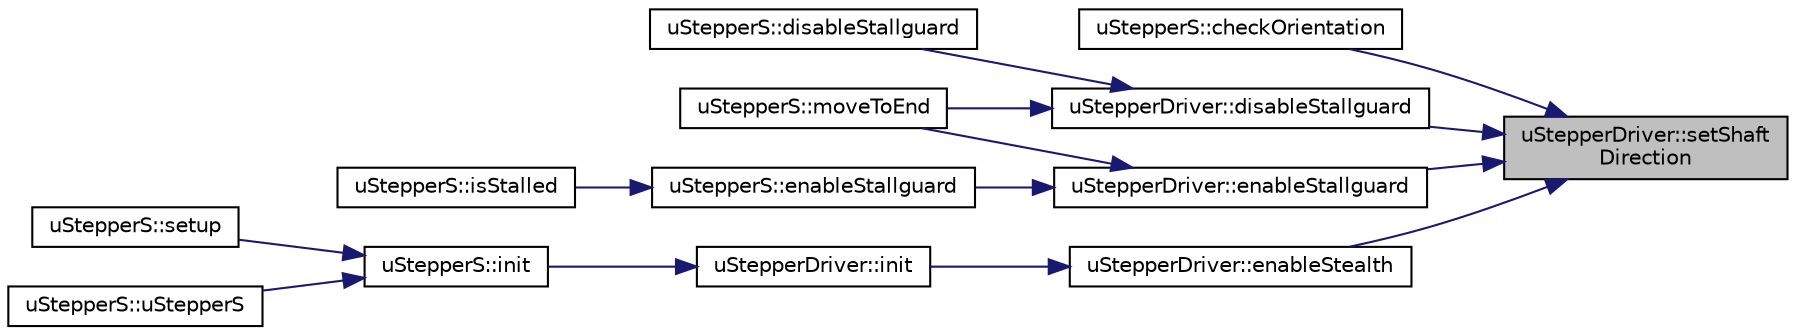 digraph "uStepperDriver::setShaftDirection"
{
 // LATEX_PDF_SIZE
  edge [fontname="Helvetica",fontsize="10",labelfontname="Helvetica",labelfontsize="10"];
  node [fontname="Helvetica",fontsize="10",shape=record];
  rankdir="RL";
  Node1 [label="uStepperDriver::setShaft\lDirection",height=0.2,width=0.4,color="black", fillcolor="grey75", style="filled", fontcolor="black",tooltip="Set motor driver direction."];
  Node1 -> Node2 [dir="back",color="midnightblue",fontsize="10",style="solid",fontname="Helvetica"];
  Node2 [label="uStepperS::checkOrientation",height=0.2,width=0.4,color="black", fillcolor="white", style="filled",URL="$classuStepperS.html#a931f28e0dd5ecba1f1a875ee321f0f5f",tooltip="This method is used to check the orientation of the motor connector."];
  Node1 -> Node3 [dir="back",color="midnightblue",fontsize="10",style="solid",fontname="Helvetica"];
  Node3 [label="uStepperDriver::disableStallguard",height=0.2,width=0.4,color="black", fillcolor="white", style="filled",URL="$classuStepperDriver.html#a5ae3986e69fcd2488d9649bf2ae16e69",tooltip=" "];
  Node3 -> Node4 [dir="back",color="midnightblue",fontsize="10",style="solid",fontname="Helvetica"];
  Node4 [label="uStepperS::disableStallguard",height=0.2,width=0.4,color="black", fillcolor="white", style="filled",URL="$classuStepperS.html#a4d8842264775a82e016b88c3ca719ddb",tooltip="Disables the builtin stallguard offered from TMC5130, and reenables StealthChop."];
  Node3 -> Node5 [dir="back",color="midnightblue",fontsize="10",style="solid",fontname="Helvetica"];
  Node5 [label="uStepperS::moveToEnd",height=0.2,width=0.4,color="black", fillcolor="white", style="filled",URL="$classuStepperS.html#a197ed9163e649bf5119d6c5670cd6aa4",tooltip="Moves the motor to its physical limit, without limit switch."];
  Node1 -> Node6 [dir="back",color="midnightblue",fontsize="10",style="solid",fontname="Helvetica"];
  Node6 [label="uStepperDriver::enableStallguard",height=0.2,width=0.4,color="black", fillcolor="white", style="filled",URL="$classuStepperDriver.html#ac606ead1b8240894e570561f8872f75a",tooltip=" "];
  Node6 -> Node7 [dir="back",color="midnightblue",fontsize="10",style="solid",fontname="Helvetica"];
  Node7 [label="uStepperS::enableStallguard",height=0.2,width=0.4,color="black", fillcolor="white", style="filled",URL="$classuStepperS.html#a8dbe051a358d1754f579476e00cb9985",tooltip="Enable TMC5130 StallGuard."];
  Node7 -> Node8 [dir="back",color="midnightblue",fontsize="10",style="solid",fontname="Helvetica"];
  Node8 [label="uStepperS::isStalled",height=0.2,width=0.4,color="black", fillcolor="white", style="filled",URL="$classuStepperS.html#a9d494350df8d401b1bfcd82eca5481a5",tooltip="This method returns a bool variable indicating wether the motor is stalled or not...."];
  Node6 -> Node5 [dir="back",color="midnightblue",fontsize="10",style="solid",fontname="Helvetica"];
  Node1 -> Node9 [dir="back",color="midnightblue",fontsize="10",style="solid",fontname="Helvetica"];
  Node9 [label="uStepperDriver::enableStealth",height=0.2,width=0.4,color="black", fillcolor="white", style="filled",URL="$classuStepperDriver.html#ab89ec040a2e8a6f4b03cc03e8c590e2e",tooltip=" "];
  Node9 -> Node10 [dir="back",color="midnightblue",fontsize="10",style="solid",fontname="Helvetica"];
  Node10 [label="uStepperDriver::init",height=0.2,width=0.4,color="black", fillcolor="white", style="filled",URL="$classuStepperDriver.html#aa0377f43140c529c559e8ec0868cb715",tooltip="Initiation of the motor driver."];
  Node10 -> Node11 [dir="back",color="midnightblue",fontsize="10",style="solid",fontname="Helvetica"];
  Node11 [label="uStepperS::init",height=0.2,width=0.4,color="black", fillcolor="white", style="filled",URL="$classuStepperS.html#ab8a5c0b35bda13aae2a9faa56eb4bd5d",tooltip="Internal function to prepare the uStepperS in the constructor."];
  Node11 -> Node12 [dir="back",color="midnightblue",fontsize="10",style="solid",fontname="Helvetica"];
  Node12 [label="uStepperS::setup",height=0.2,width=0.4,color="black", fillcolor="white", style="filled",URL="$classuStepperS.html#a16c8cc814f8fea692a8f8cad918f9861",tooltip="Initializes the different parts of the uStepper S object."];
  Node11 -> Node13 [dir="back",color="midnightblue",fontsize="10",style="solid",fontname="Helvetica"];
  Node13 [label="uStepperS::uStepperS",height=0.2,width=0.4,color="black", fillcolor="white", style="filled",URL="$classuStepperS.html#aea43098c9be52ac35427452aad4c6c42",tooltip="Constructor of uStepper class."];
}
